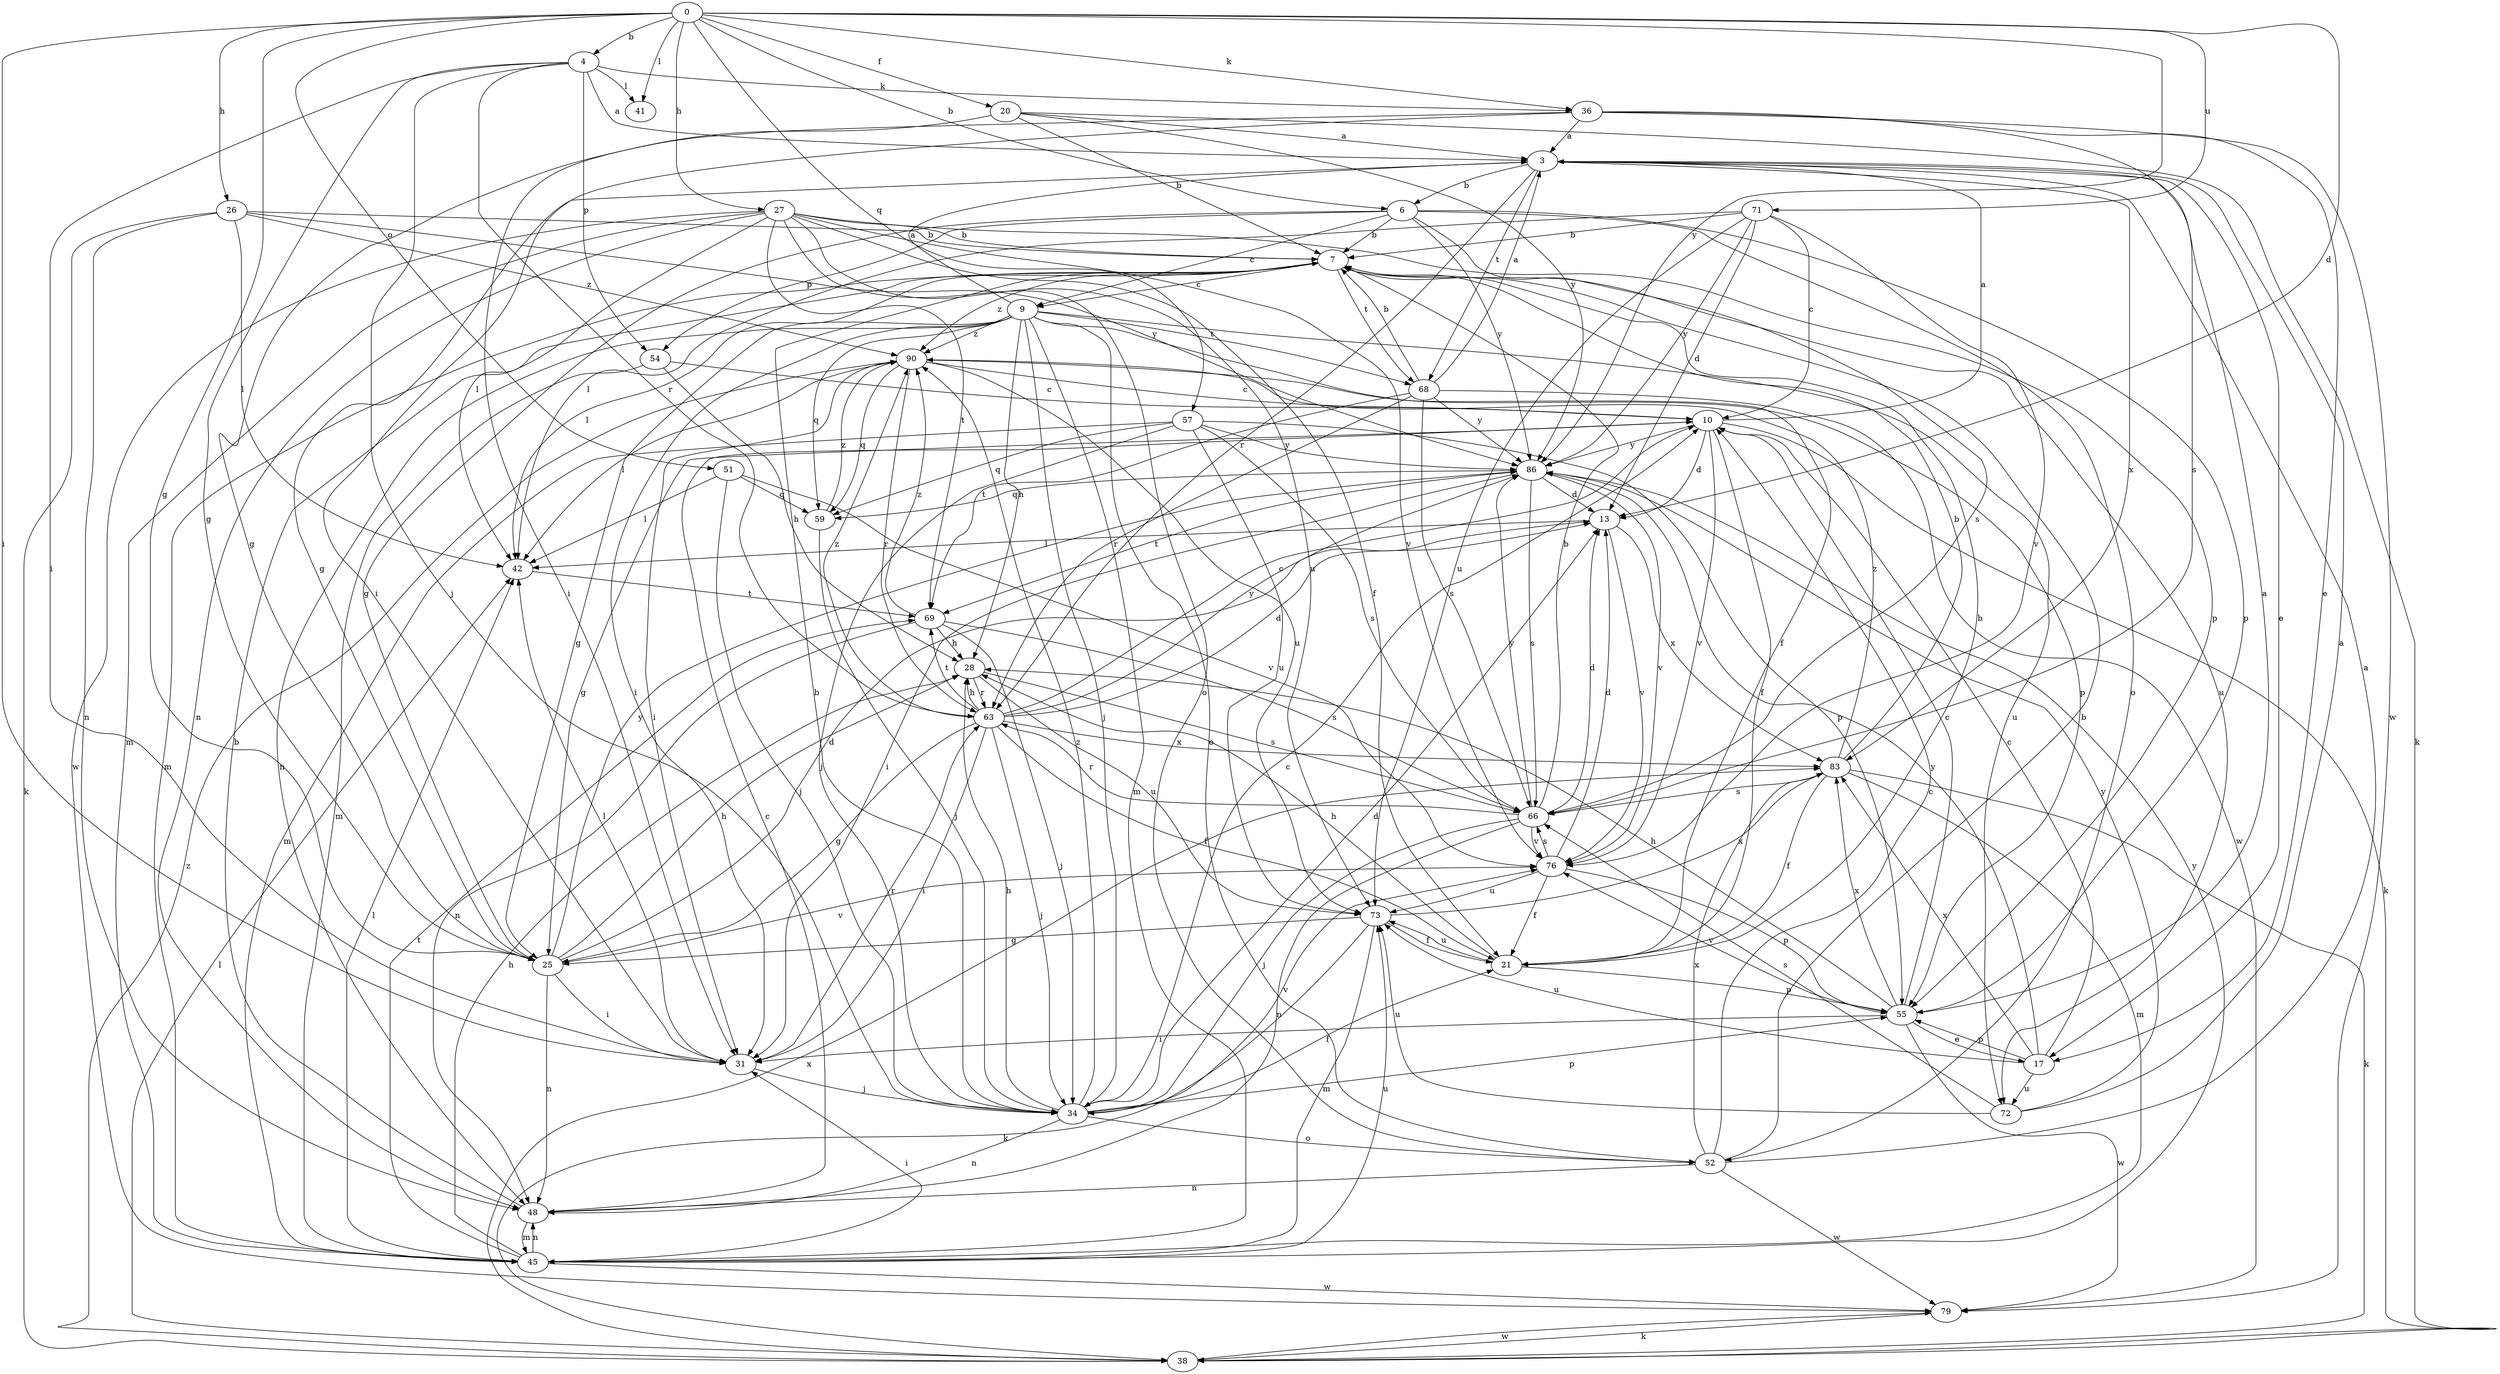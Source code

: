 strict digraph  {
0;
3;
4;
6;
7;
9;
10;
13;
17;
20;
21;
25;
26;
27;
28;
31;
34;
36;
38;
41;
42;
45;
48;
51;
52;
54;
55;
57;
59;
63;
66;
68;
69;
71;
72;
73;
76;
79;
83;
86;
90;
0 -> 4  [label=b];
0 -> 6  [label=b];
0 -> 13  [label=d];
0 -> 20  [label=f];
0 -> 25  [label=g];
0 -> 26  [label=h];
0 -> 27  [label=h];
0 -> 31  [label=i];
0 -> 36  [label=k];
0 -> 41  [label=l];
0 -> 51  [label=o];
0 -> 57  [label=q];
0 -> 71  [label=u];
0 -> 86  [label=y];
3 -> 6  [label=b];
3 -> 17  [label=e];
3 -> 25  [label=g];
3 -> 63  [label=r];
3 -> 68  [label=t];
3 -> 83  [label=x];
4 -> 3  [label=a];
4 -> 25  [label=g];
4 -> 31  [label=i];
4 -> 34  [label=j];
4 -> 36  [label=k];
4 -> 41  [label=l];
4 -> 54  [label=p];
4 -> 63  [label=r];
6 -> 7  [label=b];
6 -> 9  [label=c];
6 -> 25  [label=g];
6 -> 52  [label=o];
6 -> 54  [label=p];
6 -> 55  [label=p];
6 -> 66  [label=s];
6 -> 86  [label=y];
7 -> 9  [label=c];
7 -> 42  [label=l];
7 -> 45  [label=m];
7 -> 68  [label=t];
7 -> 72  [label=u];
7 -> 90  [label=z];
9 -> 3  [label=a];
9 -> 21  [label=f];
9 -> 25  [label=g];
9 -> 28  [label=h];
9 -> 31  [label=i];
9 -> 34  [label=j];
9 -> 45  [label=m];
9 -> 48  [label=n];
9 -> 52  [label=o];
9 -> 59  [label=q];
9 -> 68  [label=t];
9 -> 72  [label=u];
9 -> 90  [label=z];
10 -> 3  [label=a];
10 -> 13  [label=d];
10 -> 21  [label=f];
10 -> 25  [label=g];
10 -> 38  [label=k];
10 -> 76  [label=v];
10 -> 86  [label=y];
13 -> 42  [label=l];
13 -> 76  [label=v];
13 -> 83  [label=x];
17 -> 10  [label=c];
17 -> 55  [label=p];
17 -> 72  [label=u];
17 -> 73  [label=u];
17 -> 83  [label=x];
17 -> 86  [label=y];
20 -> 3  [label=a];
20 -> 7  [label=b];
20 -> 31  [label=i];
20 -> 38  [label=k];
20 -> 86  [label=y];
21 -> 7  [label=b];
21 -> 28  [label=h];
21 -> 55  [label=p];
21 -> 73  [label=u];
25 -> 13  [label=d];
25 -> 28  [label=h];
25 -> 31  [label=i];
25 -> 48  [label=n];
25 -> 76  [label=v];
25 -> 86  [label=y];
26 -> 7  [label=b];
26 -> 38  [label=k];
26 -> 42  [label=l];
26 -> 48  [label=n];
26 -> 86  [label=y];
26 -> 90  [label=z];
27 -> 7  [label=b];
27 -> 21  [label=f];
27 -> 42  [label=l];
27 -> 45  [label=m];
27 -> 48  [label=n];
27 -> 52  [label=o];
27 -> 55  [label=p];
27 -> 69  [label=t];
27 -> 73  [label=u];
27 -> 76  [label=v];
27 -> 79  [label=w];
28 -> 63  [label=r];
28 -> 66  [label=s];
28 -> 73  [label=u];
31 -> 34  [label=j];
31 -> 42  [label=l];
31 -> 63  [label=r];
34 -> 7  [label=b];
34 -> 10  [label=c];
34 -> 13  [label=d];
34 -> 21  [label=f];
34 -> 28  [label=h];
34 -> 48  [label=n];
34 -> 52  [label=o];
34 -> 55  [label=p];
34 -> 76  [label=v];
34 -> 90  [label=z];
36 -> 3  [label=a];
36 -> 17  [label=e];
36 -> 25  [label=g];
36 -> 31  [label=i];
36 -> 66  [label=s];
36 -> 79  [label=w];
38 -> 42  [label=l];
38 -> 79  [label=w];
38 -> 83  [label=x];
38 -> 90  [label=z];
42 -> 69  [label=t];
45 -> 28  [label=h];
45 -> 31  [label=i];
45 -> 42  [label=l];
45 -> 48  [label=n];
45 -> 69  [label=t];
45 -> 73  [label=u];
45 -> 79  [label=w];
45 -> 86  [label=y];
48 -> 7  [label=b];
48 -> 10  [label=c];
48 -> 45  [label=m];
51 -> 34  [label=j];
51 -> 42  [label=l];
51 -> 59  [label=q];
51 -> 76  [label=v];
52 -> 3  [label=a];
52 -> 7  [label=b];
52 -> 10  [label=c];
52 -> 48  [label=n];
52 -> 79  [label=w];
52 -> 83  [label=x];
54 -> 10  [label=c];
54 -> 28  [label=h];
54 -> 45  [label=m];
55 -> 3  [label=a];
55 -> 10  [label=c];
55 -> 17  [label=e];
55 -> 28  [label=h];
55 -> 31  [label=i];
55 -> 76  [label=v];
55 -> 79  [label=w];
55 -> 83  [label=x];
57 -> 34  [label=j];
57 -> 45  [label=m];
57 -> 55  [label=p];
57 -> 59  [label=q];
57 -> 66  [label=s];
57 -> 73  [label=u];
57 -> 86  [label=y];
59 -> 34  [label=j];
59 -> 90  [label=z];
63 -> 10  [label=c];
63 -> 13  [label=d];
63 -> 21  [label=f];
63 -> 25  [label=g];
63 -> 28  [label=h];
63 -> 31  [label=i];
63 -> 34  [label=j];
63 -> 69  [label=t];
63 -> 83  [label=x];
63 -> 86  [label=y];
63 -> 90  [label=z];
66 -> 7  [label=b];
66 -> 13  [label=d];
66 -> 34  [label=j];
66 -> 48  [label=n];
66 -> 63  [label=r];
66 -> 76  [label=v];
66 -> 86  [label=y];
68 -> 3  [label=a];
68 -> 7  [label=b];
68 -> 63  [label=r];
68 -> 66  [label=s];
68 -> 69  [label=t];
68 -> 79  [label=w];
68 -> 86  [label=y];
69 -> 28  [label=h];
69 -> 34  [label=j];
69 -> 48  [label=n];
69 -> 66  [label=s];
69 -> 90  [label=z];
71 -> 7  [label=b];
71 -> 10  [label=c];
71 -> 13  [label=d];
71 -> 42  [label=l];
71 -> 73  [label=u];
71 -> 76  [label=v];
71 -> 86  [label=y];
72 -> 3  [label=a];
72 -> 66  [label=s];
72 -> 73  [label=u];
72 -> 86  [label=y];
73 -> 21  [label=f];
73 -> 25  [label=g];
73 -> 38  [label=k];
73 -> 45  [label=m];
73 -> 83  [label=x];
76 -> 13  [label=d];
76 -> 21  [label=f];
76 -> 55  [label=p];
76 -> 66  [label=s];
76 -> 73  [label=u];
79 -> 38  [label=k];
83 -> 7  [label=b];
83 -> 21  [label=f];
83 -> 38  [label=k];
83 -> 45  [label=m];
83 -> 66  [label=s];
83 -> 90  [label=z];
86 -> 13  [label=d];
86 -> 31  [label=i];
86 -> 59  [label=q];
86 -> 66  [label=s];
86 -> 69  [label=t];
86 -> 76  [label=v];
90 -> 10  [label=c];
90 -> 31  [label=i];
90 -> 42  [label=l];
90 -> 55  [label=p];
90 -> 59  [label=q];
90 -> 63  [label=r];
90 -> 73  [label=u];
}
